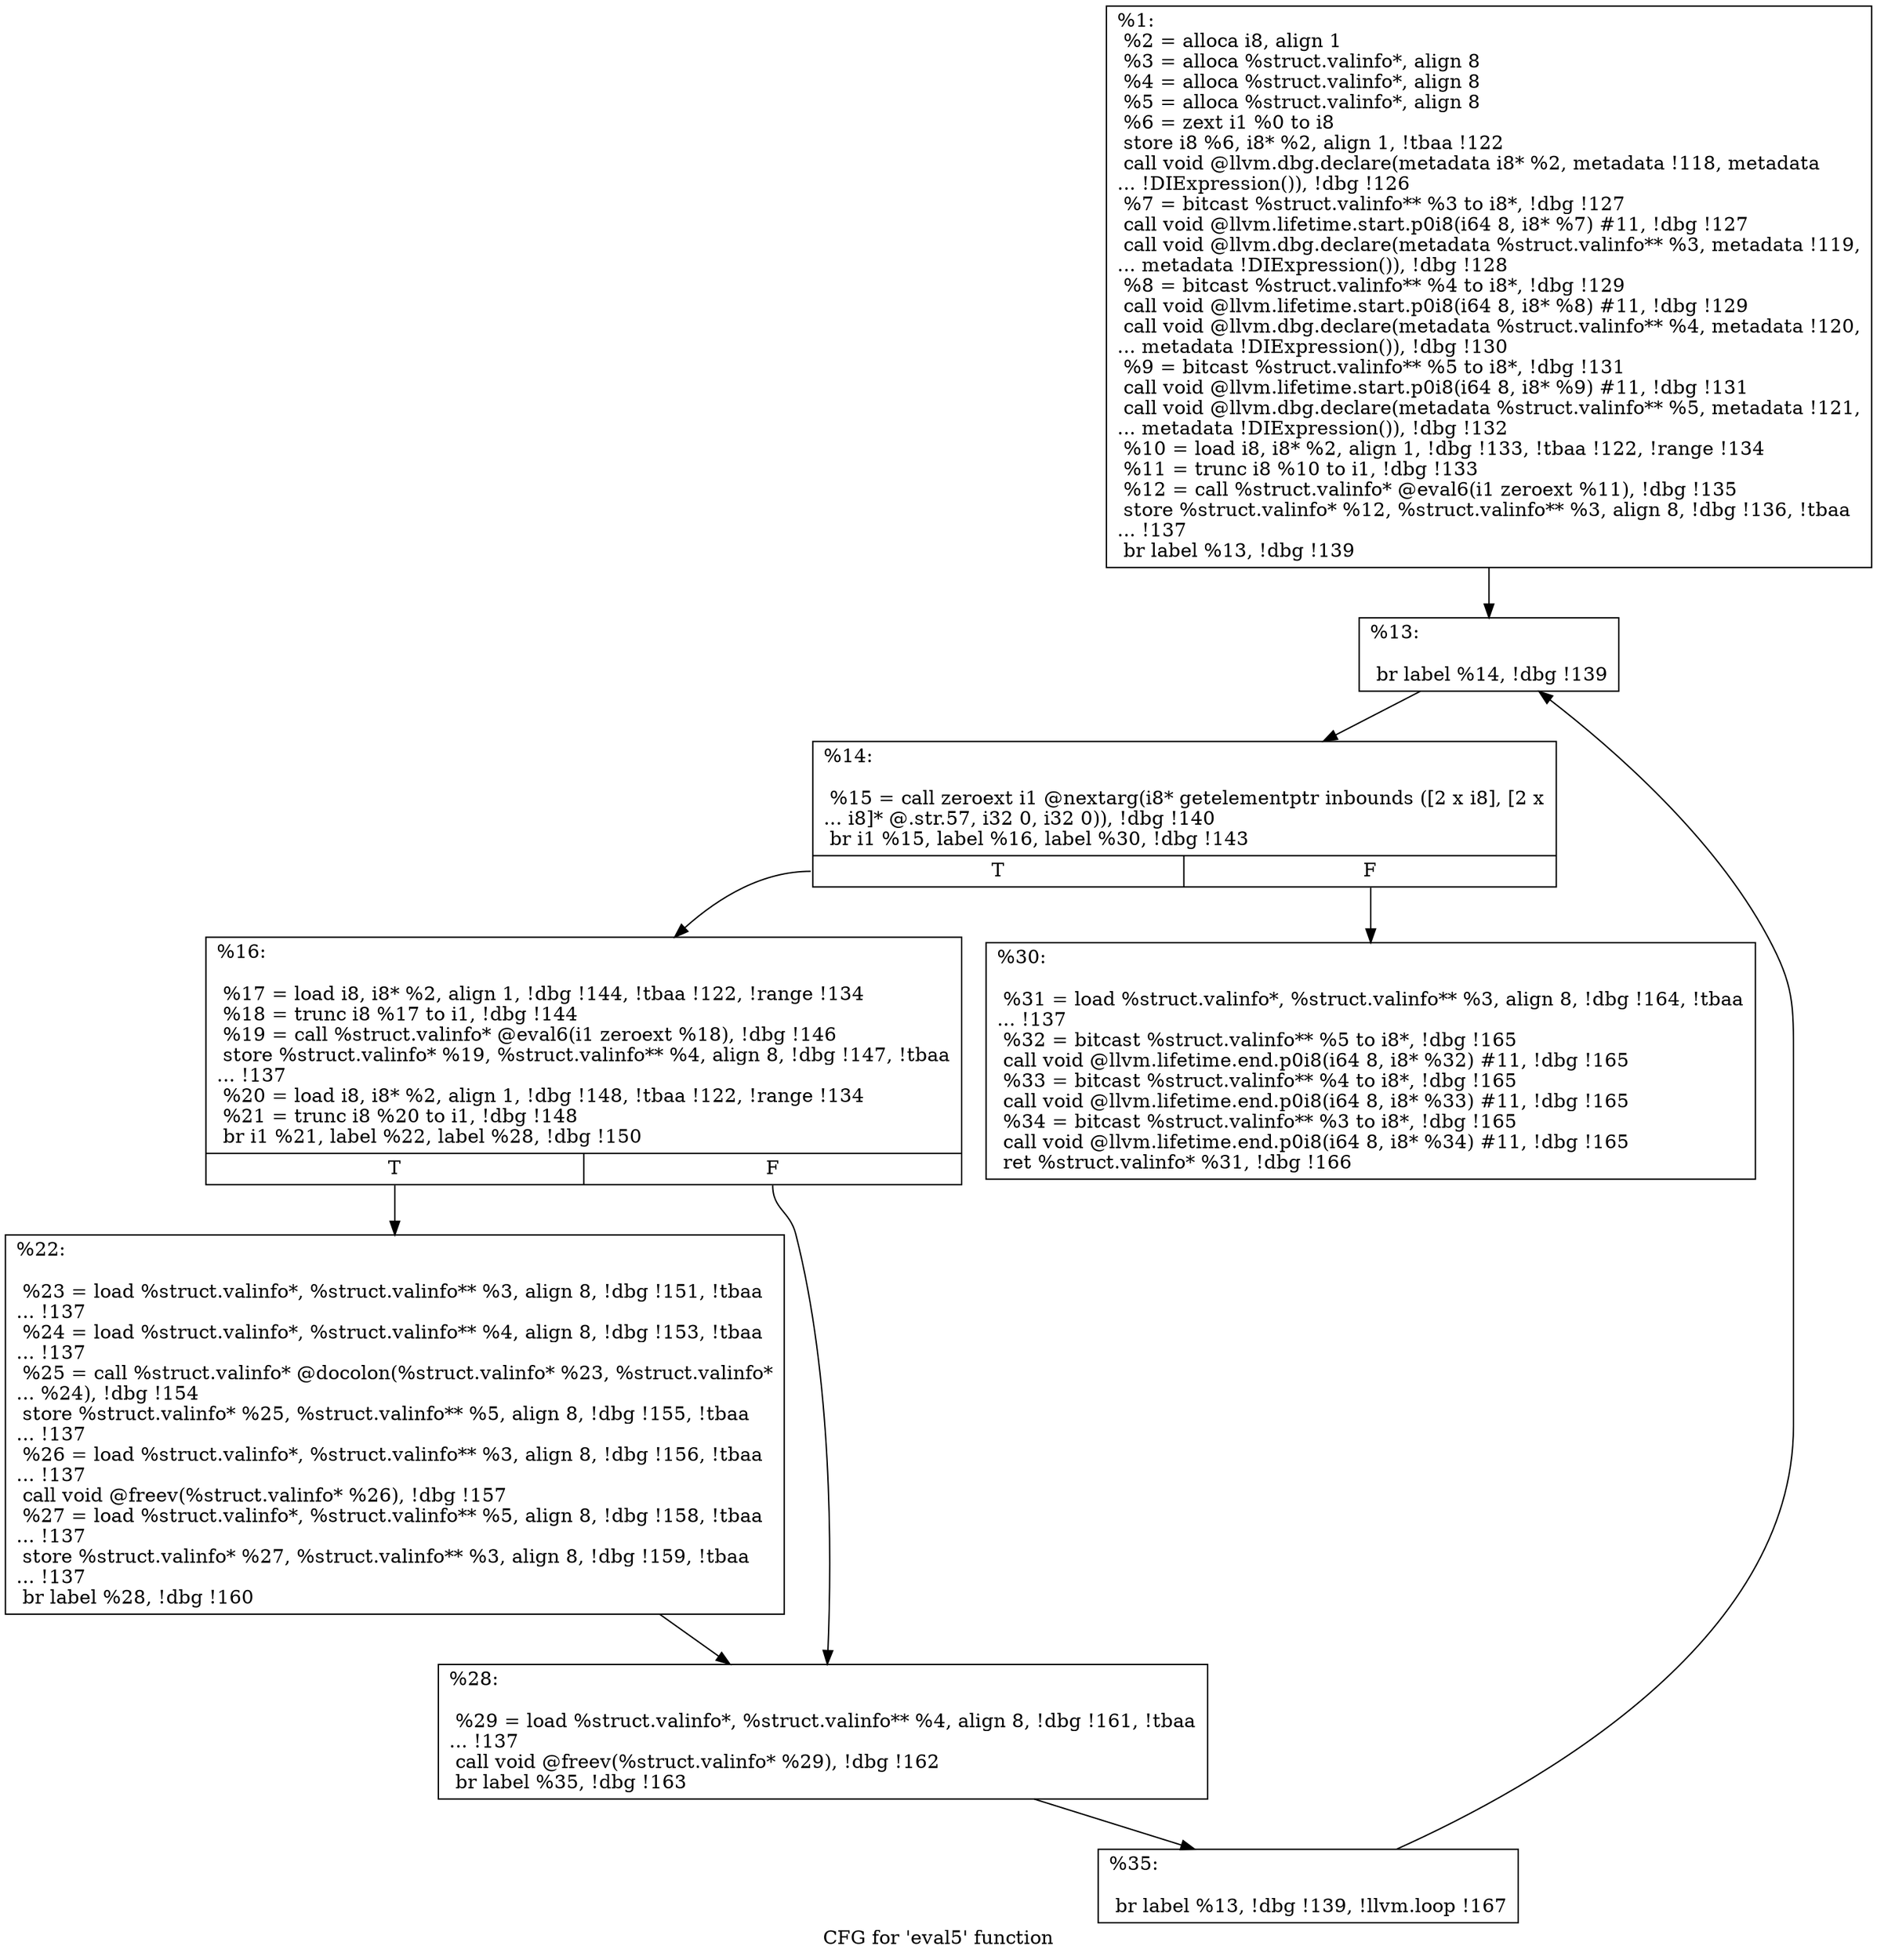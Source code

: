 digraph "CFG for 'eval5' function" {
	label="CFG for 'eval5' function";

	Node0x23aceb0 [shape=record,label="{%1:\l  %2 = alloca i8, align 1\l  %3 = alloca %struct.valinfo*, align 8\l  %4 = alloca %struct.valinfo*, align 8\l  %5 = alloca %struct.valinfo*, align 8\l  %6 = zext i1 %0 to i8\l  store i8 %6, i8* %2, align 1, !tbaa !122\l  call void @llvm.dbg.declare(metadata i8* %2, metadata !118, metadata\l... !DIExpression()), !dbg !126\l  %7 = bitcast %struct.valinfo** %3 to i8*, !dbg !127\l  call void @llvm.lifetime.start.p0i8(i64 8, i8* %7) #11, !dbg !127\l  call void @llvm.dbg.declare(metadata %struct.valinfo** %3, metadata !119,\l... metadata !DIExpression()), !dbg !128\l  %8 = bitcast %struct.valinfo** %4 to i8*, !dbg !129\l  call void @llvm.lifetime.start.p0i8(i64 8, i8* %8) #11, !dbg !129\l  call void @llvm.dbg.declare(metadata %struct.valinfo** %4, metadata !120,\l... metadata !DIExpression()), !dbg !130\l  %9 = bitcast %struct.valinfo** %5 to i8*, !dbg !131\l  call void @llvm.lifetime.start.p0i8(i64 8, i8* %9) #11, !dbg !131\l  call void @llvm.dbg.declare(metadata %struct.valinfo** %5, metadata !121,\l... metadata !DIExpression()), !dbg !132\l  %10 = load i8, i8* %2, align 1, !dbg !133, !tbaa !122, !range !134\l  %11 = trunc i8 %10 to i1, !dbg !133\l  %12 = call %struct.valinfo* @eval6(i1 zeroext %11), !dbg !135\l  store %struct.valinfo* %12, %struct.valinfo** %3, align 8, !dbg !136, !tbaa\l... !137\l  br label %13, !dbg !139\l}"];
	Node0x23aceb0 -> Node0x23acf00;
	Node0x23acf00 [shape=record,label="{%13:\l\l  br label %14, !dbg !139\l}"];
	Node0x23acf00 -> Node0x23acf50;
	Node0x23acf50 [shape=record,label="{%14:\l\l  %15 = call zeroext i1 @nextarg(i8* getelementptr inbounds ([2 x i8], [2 x\l... i8]* @.str.57, i32 0, i32 0)), !dbg !140\l  br i1 %15, label %16, label %30, !dbg !143\l|{<s0>T|<s1>F}}"];
	Node0x23acf50:s0 -> Node0x23acfa0;
	Node0x23acf50:s1 -> Node0x23ad090;
	Node0x23acfa0 [shape=record,label="{%16:\l\l  %17 = load i8, i8* %2, align 1, !dbg !144, !tbaa !122, !range !134\l  %18 = trunc i8 %17 to i1, !dbg !144\l  %19 = call %struct.valinfo* @eval6(i1 zeroext %18), !dbg !146\l  store %struct.valinfo* %19, %struct.valinfo** %4, align 8, !dbg !147, !tbaa\l... !137\l  %20 = load i8, i8* %2, align 1, !dbg !148, !tbaa !122, !range !134\l  %21 = trunc i8 %20 to i1, !dbg !148\l  br i1 %21, label %22, label %28, !dbg !150\l|{<s0>T|<s1>F}}"];
	Node0x23acfa0:s0 -> Node0x23acff0;
	Node0x23acfa0:s1 -> Node0x23ad040;
	Node0x23acff0 [shape=record,label="{%22:\l\l  %23 = load %struct.valinfo*, %struct.valinfo** %3, align 8, !dbg !151, !tbaa\l... !137\l  %24 = load %struct.valinfo*, %struct.valinfo** %4, align 8, !dbg !153, !tbaa\l... !137\l  %25 = call %struct.valinfo* @docolon(%struct.valinfo* %23, %struct.valinfo*\l... %24), !dbg !154\l  store %struct.valinfo* %25, %struct.valinfo** %5, align 8, !dbg !155, !tbaa\l... !137\l  %26 = load %struct.valinfo*, %struct.valinfo** %3, align 8, !dbg !156, !tbaa\l... !137\l  call void @freev(%struct.valinfo* %26), !dbg !157\l  %27 = load %struct.valinfo*, %struct.valinfo** %5, align 8, !dbg !158, !tbaa\l... !137\l  store %struct.valinfo* %27, %struct.valinfo** %3, align 8, !dbg !159, !tbaa\l... !137\l  br label %28, !dbg !160\l}"];
	Node0x23acff0 -> Node0x23ad040;
	Node0x23ad040 [shape=record,label="{%28:\l\l  %29 = load %struct.valinfo*, %struct.valinfo** %4, align 8, !dbg !161, !tbaa\l... !137\l  call void @freev(%struct.valinfo* %29), !dbg !162\l  br label %35, !dbg !163\l}"];
	Node0x23ad040 -> Node0x23ad0e0;
	Node0x23ad090 [shape=record,label="{%30:\l\l  %31 = load %struct.valinfo*, %struct.valinfo** %3, align 8, !dbg !164, !tbaa\l... !137\l  %32 = bitcast %struct.valinfo** %5 to i8*, !dbg !165\l  call void @llvm.lifetime.end.p0i8(i64 8, i8* %32) #11, !dbg !165\l  %33 = bitcast %struct.valinfo** %4 to i8*, !dbg !165\l  call void @llvm.lifetime.end.p0i8(i64 8, i8* %33) #11, !dbg !165\l  %34 = bitcast %struct.valinfo** %3 to i8*, !dbg !165\l  call void @llvm.lifetime.end.p0i8(i64 8, i8* %34) #11, !dbg !165\l  ret %struct.valinfo* %31, !dbg !166\l}"];
	Node0x23ad0e0 [shape=record,label="{%35:\l\l  br label %13, !dbg !139, !llvm.loop !167\l}"];
	Node0x23ad0e0 -> Node0x23acf00;
}
